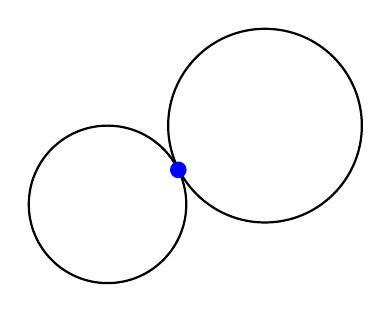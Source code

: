 \begin{tikzpicture}[scale=1]

 \draw[thick] (0,0) circle (1 cm);
 \draw[thick] (2,1) circle (1.23 cm);

  \coordinate (A)  at (26:1);
  \fill[blue] (A) circle (3pt);

\end{tikzpicture}
